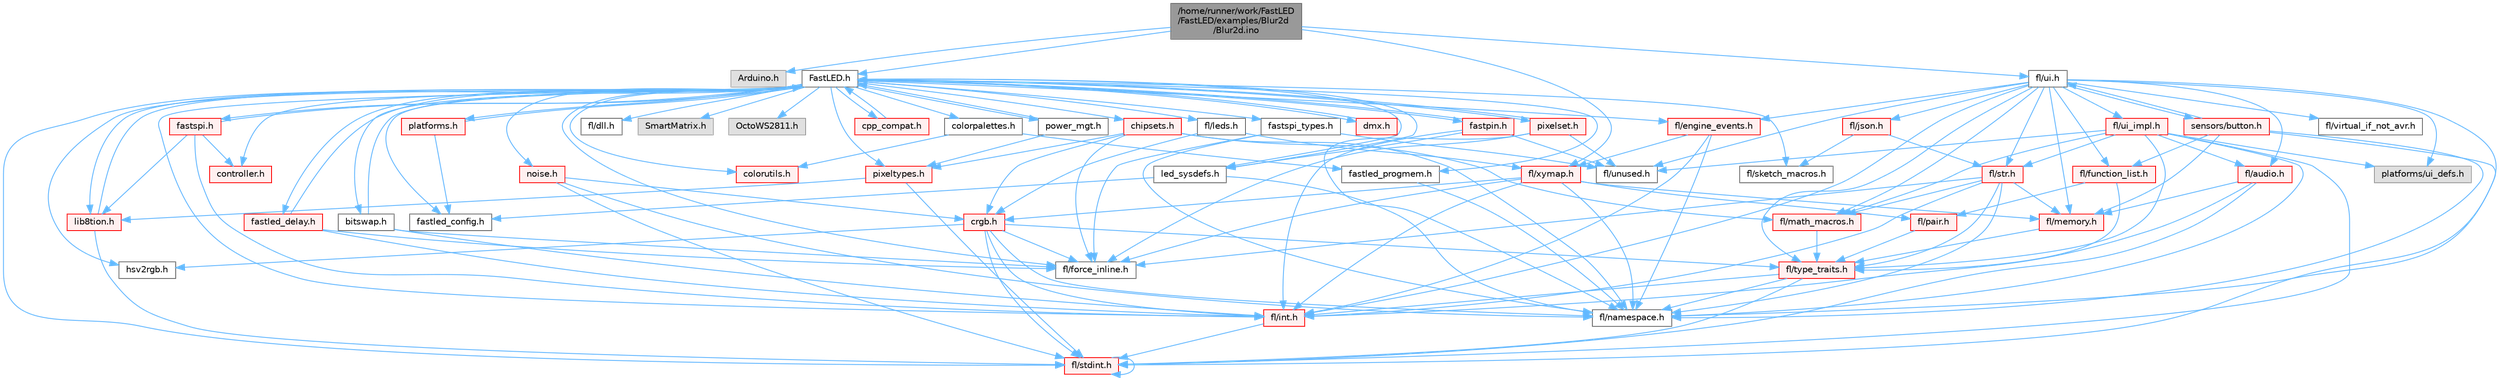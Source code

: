 digraph "/home/runner/work/FastLED/FastLED/examples/Blur2d/Blur2d.ino"
{
 // INTERACTIVE_SVG=YES
 // LATEX_PDF_SIZE
  bgcolor="transparent";
  edge [fontname=Helvetica,fontsize=10,labelfontname=Helvetica,labelfontsize=10];
  node [fontname=Helvetica,fontsize=10,shape=box,height=0.2,width=0.4];
  Node1 [id="Node000001",label="/home/runner/work/FastLED\l/FastLED/examples/Blur2d\l/Blur2d.ino",height=0.2,width=0.4,color="gray40", fillcolor="grey60", style="filled", fontcolor="black",tooltip="Demonstrates 2D blur effects on LED matrix."];
  Node1 -> Node2 [id="edge1_Node000001_Node000002",color="steelblue1",style="solid",tooltip=" "];
  Node2 [id="Node000002",label="Arduino.h",height=0.2,width=0.4,color="grey60", fillcolor="#E0E0E0", style="filled",tooltip=" "];
  Node1 -> Node3 [id="edge2_Node000001_Node000003",color="steelblue1",style="solid",tooltip=" "];
  Node3 [id="Node000003",label="FastLED.h",height=0.2,width=0.4,color="grey40", fillcolor="white", style="filled",URL="$db/d97/_fast_l_e_d_8h.html",tooltip="central include file for FastLED, defines the CFastLED class/object"];
  Node3 -> Node4 [id="edge3_Node000003_Node000004",color="steelblue1",style="solid",tooltip=" "];
  Node4 [id="Node000004",label="fl/stdint.h",height=0.2,width=0.4,color="red", fillcolor="#FFF0F0", style="filled",URL="$df/dd8/stdint_8h.html",tooltip=" "];
  Node4 -> Node4 [id="edge4_Node000004_Node000004",color="steelblue1",style="solid",tooltip=" "];
  Node3 -> Node6 [id="edge5_Node000003_Node000006",color="steelblue1",style="solid",tooltip=" "];
  Node6 [id="Node000006",label="fl/dll.h",height=0.2,width=0.4,color="grey40", fillcolor="white", style="filled",URL="$d3/d4b/dll_8h.html",tooltip="FastLED dynamic library interface - lightweight header for external callers."];
  Node3 -> Node7 [id="edge6_Node000003_Node000007",color="steelblue1",style="solid",tooltip=" "];
  Node7 [id="Node000007",label="SmartMatrix.h",height=0.2,width=0.4,color="grey60", fillcolor="#E0E0E0", style="filled",tooltip=" "];
  Node3 -> Node8 [id="edge7_Node000003_Node000008",color="steelblue1",style="solid",tooltip=" "];
  Node8 [id="Node000008",label="OctoWS2811.h",height=0.2,width=0.4,color="grey60", fillcolor="#E0E0E0", style="filled",tooltip=" "];
  Node3 -> Node9 [id="edge8_Node000003_Node000009",color="steelblue1",style="solid",tooltip=" "];
  Node9 [id="Node000009",label="fl/force_inline.h",height=0.2,width=0.4,color="grey40", fillcolor="white", style="filled",URL="$d4/d64/force__inline_8h.html",tooltip=" "];
  Node3 -> Node10 [id="edge9_Node000003_Node000010",color="steelblue1",style="solid",tooltip=" "];
  Node10 [id="Node000010",label="cpp_compat.h",height=0.2,width=0.4,color="red", fillcolor="#FFF0F0", style="filled",URL="$d9/d13/cpp__compat_8h.html",tooltip="Compatibility functions based on C++ version."];
  Node10 -> Node3 [id="edge10_Node000010_Node000003",color="steelblue1",style="solid",tooltip=" "];
  Node3 -> Node12 [id="edge11_Node000003_Node000012",color="steelblue1",style="solid",tooltip=" "];
  Node12 [id="Node000012",label="fastled_config.h",height=0.2,width=0.4,color="grey40", fillcolor="white", style="filled",URL="$d5/d11/fastled__config_8h.html",tooltip="Contains definitions that can be used to configure FastLED at compile time."];
  Node3 -> Node13 [id="edge12_Node000003_Node000013",color="steelblue1",style="solid",tooltip=" "];
  Node13 [id="Node000013",label="led_sysdefs.h",height=0.2,width=0.4,color="grey40", fillcolor="white", style="filled",URL="$d9/d3e/led__sysdefs_8h.html",tooltip="Determines which platform system definitions to include."];
  Node13 -> Node3 [id="edge13_Node000013_Node000003",color="steelblue1",style="solid",tooltip=" "];
  Node13 -> Node12 [id="edge14_Node000013_Node000012",color="steelblue1",style="solid",tooltip=" "];
  Node13 -> Node14 [id="edge15_Node000013_Node000014",color="steelblue1",style="solid",tooltip=" "];
  Node14 [id="Node000014",label="fl/namespace.h",height=0.2,width=0.4,color="grey40", fillcolor="white", style="filled",URL="$df/d2a/namespace_8h.html",tooltip="Implements the FastLED namespace macros."];
  Node3 -> Node15 [id="edge16_Node000003_Node000015",color="steelblue1",style="solid",tooltip=" "];
  Node15 [id="Node000015",label="fastled_delay.h",height=0.2,width=0.4,color="red", fillcolor="#FFF0F0", style="filled",URL="$d0/da8/fastled__delay_8h.html",tooltip="Utility functions and classes for managing delay cycles."];
  Node15 -> Node3 [id="edge17_Node000015_Node000003",color="steelblue1",style="solid",tooltip=" "];
  Node15 -> Node9 [id="edge18_Node000015_Node000009",color="steelblue1",style="solid",tooltip=" "];
  Node15 -> Node17 [id="edge19_Node000015_Node000017",color="steelblue1",style="solid",tooltip=" "];
  Node17 [id="Node000017",label="fl/int.h",height=0.2,width=0.4,color="red", fillcolor="#FFF0F0", style="filled",URL="$d3/d7e/int_8h.html",tooltip=" "];
  Node17 -> Node4 [id="edge20_Node000017_Node000004",color="steelblue1",style="solid",tooltip=" "];
  Node3 -> Node19 [id="edge21_Node000003_Node000019",color="steelblue1",style="solid",tooltip=" "];
  Node19 [id="Node000019",label="bitswap.h",height=0.2,width=0.4,color="grey40", fillcolor="white", style="filled",URL="$de/ded/bitswap_8h.html",tooltip="Functions for doing a rotation of bits/bytes used by parallel output."];
  Node19 -> Node3 [id="edge22_Node000019_Node000003",color="steelblue1",style="solid",tooltip=" "];
  Node19 -> Node9 [id="edge23_Node000019_Node000009",color="steelblue1",style="solid",tooltip=" "];
  Node19 -> Node17 [id="edge24_Node000019_Node000017",color="steelblue1",style="solid",tooltip=" "];
  Node3 -> Node20 [id="edge25_Node000003_Node000020",color="steelblue1",style="solid",tooltip=" "];
  Node20 [id="Node000020",label="controller.h",height=0.2,width=0.4,color="red", fillcolor="#FFF0F0", style="filled",URL="$d2/dd9/controller_8h.html",tooltip="deprecated: base definitions used by led controllers for writing out led data"];
  Node3 -> Node118 [id="edge26_Node000003_Node000118",color="steelblue1",style="solid",tooltip=" "];
  Node118 [id="Node000118",label="fastpin.h",height=0.2,width=0.4,color="red", fillcolor="#FFF0F0", style="filled",URL="$db/d65/fastpin_8h.html",tooltip="Class base definitions for defining fast pin access."];
  Node118 -> Node3 [id="edge27_Node000118_Node000003",color="steelblue1",style="solid",tooltip=" "];
  Node118 -> Node13 [id="edge28_Node000118_Node000013",color="steelblue1",style="solid",tooltip=" "];
  Node118 -> Node55 [id="edge29_Node000118_Node000055",color="steelblue1",style="solid",tooltip=" "];
  Node55 [id="Node000055",label="fl/unused.h",height=0.2,width=0.4,color="grey40", fillcolor="white", style="filled",URL="$d8/d4b/unused_8h.html",tooltip=" "];
  Node118 -> Node17 [id="edge30_Node000118_Node000017",color="steelblue1",style="solid",tooltip=" "];
  Node3 -> Node119 [id="edge31_Node000003_Node000119",color="steelblue1",style="solid",tooltip=" "];
  Node119 [id="Node000119",label="fastspi_types.h",height=0.2,width=0.4,color="grey40", fillcolor="white", style="filled",URL="$d2/ddb/fastspi__types_8h.html",tooltip="Data types and constants used by SPI interfaces."];
  Node119 -> Node9 [id="edge32_Node000119_Node000009",color="steelblue1",style="solid",tooltip=" "];
  Node119 -> Node14 [id="edge33_Node000119_Node000014",color="steelblue1",style="solid",tooltip=" "];
  Node119 -> Node55 [id="edge34_Node000119_Node000055",color="steelblue1",style="solid",tooltip=" "];
  Node3 -> Node120 [id="edge35_Node000003_Node000120",color="steelblue1",style="solid",tooltip=" "];
  Node120 [id="Node000120",label="dmx.h",height=0.2,width=0.4,color="red", fillcolor="#FFF0F0", style="filled",URL="$d3/de1/dmx_8h.html",tooltip="Defines the DMX512-based LED controllers."];
  Node120 -> Node3 [id="edge36_Node000120_Node000003",color="steelblue1",style="solid",tooltip=" "];
  Node3 -> Node123 [id="edge37_Node000003_Node000123",color="steelblue1",style="solid",tooltip=" "];
  Node123 [id="Node000123",label="platforms.h",height=0.2,width=0.4,color="red", fillcolor="#FFF0F0", style="filled",URL="$da/dc9/platforms_8h.html",tooltip="Determines which platforms headers to include."];
  Node123 -> Node3 [id="edge38_Node000123_Node000003",color="steelblue1",style="solid",tooltip=" "];
  Node123 -> Node12 [id="edge39_Node000123_Node000012",color="steelblue1",style="solid",tooltip=" "];
  Node3 -> Node32 [id="edge40_Node000003_Node000032",color="steelblue1",style="solid",tooltip=" "];
  Node32 [id="Node000032",label="fastled_progmem.h",height=0.2,width=0.4,color="grey40", fillcolor="white", style="filled",URL="$df/dab/fastled__progmem_8h.html",tooltip="Wrapper definitions to allow seamless use of PROGMEM in environments that have it."];
  Node32 -> Node14 [id="edge41_Node000032_Node000014",color="steelblue1",style="solid",tooltip=" "];
  Node3 -> Node23 [id="edge42_Node000003_Node000023",color="steelblue1",style="solid",tooltip=" "];
  Node23 [id="Node000023",label="lib8tion.h",height=0.2,width=0.4,color="red", fillcolor="#FFF0F0", style="filled",URL="$df/da5/lib8tion_8h.html",tooltip="Fast, efficient 8-bit math functions specifically designed for high-performance LED programming."];
  Node23 -> Node3 [id="edge43_Node000023_Node000003",color="steelblue1",style="solid",tooltip=" "];
  Node23 -> Node4 [id="edge44_Node000023_Node000004",color="steelblue1",style="solid",tooltip=" "];
  Node3 -> Node22 [id="edge45_Node000003_Node000022",color="steelblue1",style="solid",tooltip=" "];
  Node22 [id="Node000022",label="pixeltypes.h",height=0.2,width=0.4,color="red", fillcolor="#FFF0F0", style="filled",URL="$d2/dba/pixeltypes_8h.html",tooltip="Includes defintions for RGB and HSV pixels."];
  Node22 -> Node4 [id="edge46_Node000022_Node000004",color="steelblue1",style="solid",tooltip=" "];
  Node22 -> Node23 [id="edge47_Node000022_Node000023",color="steelblue1",style="solid",tooltip=" "];
  Node3 -> Node79 [id="edge48_Node000003_Node000079",color="steelblue1",style="solid",tooltip=" "];
  Node79 [id="Node000079",label="hsv2rgb.h",height=0.2,width=0.4,color="grey40", fillcolor="white", style="filled",URL="$de/d9a/hsv2rgb_8h.html",tooltip="Functions to convert from the HSV colorspace to the RGB colorspace."];
  Node3 -> Node125 [id="edge49_Node000003_Node000125",color="steelblue1",style="solid",tooltip=" "];
  Node125 [id="Node000125",label="colorutils.h",height=0.2,width=0.4,color="red", fillcolor="#FFF0F0", style="filled",URL="$d1/dfb/colorutils_8h.html",tooltip=" "];
  Node3 -> Node130 [id="edge50_Node000003_Node000130",color="steelblue1",style="solid",tooltip=" "];
  Node130 [id="Node000130",label="pixelset.h",height=0.2,width=0.4,color="red", fillcolor="#FFF0F0", style="filled",URL="$d4/d46/pixelset_8h.html",tooltip="Declares classes for managing logical groups of LEDs."];
  Node130 -> Node9 [id="edge51_Node000130_Node000009",color="steelblue1",style="solid",tooltip=" "];
  Node130 -> Node14 [id="edge52_Node000130_Node000014",color="steelblue1",style="solid",tooltip=" "];
  Node130 -> Node55 [id="edge53_Node000130_Node000055",color="steelblue1",style="solid",tooltip=" "];
  Node130 -> Node3 [id="edge54_Node000130_Node000003",color="steelblue1",style="solid",tooltip=" "];
  Node3 -> Node131 [id="edge55_Node000003_Node000131",color="steelblue1",style="solid",tooltip=" "];
  Node131 [id="Node000131",label="colorpalettes.h",height=0.2,width=0.4,color="grey40", fillcolor="white", style="filled",URL="$dc/dcc/colorpalettes_8h.html",tooltip="Declarations for the predefined color palettes supplied by FastLED."];
  Node131 -> Node125 [id="edge56_Node000131_Node000125",color="steelblue1",style="solid",tooltip=" "];
  Node131 -> Node32 [id="edge57_Node000131_Node000032",color="steelblue1",style="solid",tooltip=" "];
  Node3 -> Node132 [id="edge58_Node000003_Node000132",color="steelblue1",style="solid",tooltip=" "];
  Node132 [id="Node000132",label="noise.h",height=0.2,width=0.4,color="red", fillcolor="#FFF0F0", style="filled",URL="$d1/d31/noise_8h.html",tooltip="Functions to generate and fill arrays with noise."];
  Node132 -> Node4 [id="edge59_Node000132_Node000004",color="steelblue1",style="solid",tooltip=" "];
  Node132 -> Node75 [id="edge60_Node000132_Node000075",color="steelblue1",style="solid",tooltip=" "];
  Node75 [id="Node000075",label="crgb.h",height=0.2,width=0.4,color="red", fillcolor="#FFF0F0", style="filled",URL="$db/dd1/crgb_8h.html",tooltip="Defines the red, green, and blue (RGB) pixel struct."];
  Node75 -> Node4 [id="edge61_Node000075_Node000004",color="steelblue1",style="solid",tooltip=" "];
  Node75 -> Node17 [id="edge62_Node000075_Node000017",color="steelblue1",style="solid",tooltip=" "];
  Node75 -> Node14 [id="edge63_Node000075_Node000014",color="steelblue1",style="solid",tooltip=" "];
  Node75 -> Node9 [id="edge64_Node000075_Node000009",color="steelblue1",style="solid",tooltip=" "];
  Node75 -> Node40 [id="edge65_Node000075_Node000040",color="steelblue1",style="solid",tooltip=" "];
  Node40 [id="Node000040",label="fl/type_traits.h",height=0.2,width=0.4,color="red", fillcolor="#FFF0F0", style="filled",URL="$df/d63/type__traits_8h.html",tooltip=" "];
  Node40 -> Node4 [id="edge66_Node000040_Node000004",color="steelblue1",style="solid",tooltip=" "];
  Node40 -> Node14 [id="edge67_Node000040_Node000014",color="steelblue1",style="solid",tooltip=" "];
  Node40 -> Node17 [id="edge68_Node000040_Node000017",color="steelblue1",style="solid",tooltip=" "];
  Node75 -> Node79 [id="edge69_Node000075_Node000079",color="steelblue1",style="solid",tooltip=" "];
  Node132 -> Node14 [id="edge70_Node000132_Node000014",color="steelblue1",style="solid",tooltip=" "];
  Node3 -> Node133 [id="edge71_Node000003_Node000133",color="steelblue1",style="solid",tooltip=" "];
  Node133 [id="Node000133",label="power_mgt.h",height=0.2,width=0.4,color="grey40", fillcolor="white", style="filled",URL="$dc/d5b/power__mgt_8h.html",tooltip="Functions to limit the power used by FastLED."];
  Node133 -> Node3 [id="edge72_Node000133_Node000003",color="steelblue1",style="solid",tooltip=" "];
  Node133 -> Node22 [id="edge73_Node000133_Node000022",color="steelblue1",style="solid",tooltip=" "];
  Node3 -> Node134 [id="edge74_Node000003_Node000134",color="steelblue1",style="solid",tooltip=" "];
  Node134 [id="Node000134",label="fastspi.h",height=0.2,width=0.4,color="red", fillcolor="#FFF0F0", style="filled",URL="$d6/ddc/fastspi_8h.html",tooltip="Serial peripheral interface (SPI) definitions per platform."];
  Node134 -> Node3 [id="edge75_Node000134_Node000003",color="steelblue1",style="solid",tooltip=" "];
  Node134 -> Node20 [id="edge76_Node000134_Node000020",color="steelblue1",style="solid",tooltip=" "];
  Node134 -> Node23 [id="edge77_Node000134_Node000023",color="steelblue1",style="solid",tooltip=" "];
  Node134 -> Node17 [id="edge78_Node000134_Node000017",color="steelblue1",style="solid",tooltip=" "];
  Node3 -> Node136 [id="edge79_Node000003_Node000136",color="steelblue1",style="solid",tooltip=" "];
  Node136 [id="Node000136",label="chipsets.h",height=0.2,width=0.4,color="red", fillcolor="#FFF0F0", style="filled",URL="$db/d66/chipsets_8h.html",tooltip="Contains the bulk of the definitions for the various LED chipsets supported."];
  Node136 -> Node22 [id="edge80_Node000136_Node000022",color="steelblue1",style="solid",tooltip=" "];
  Node136 -> Node9 [id="edge81_Node000136_Node000009",color="steelblue1",style="solid",tooltip=" "];
  Node136 -> Node75 [id="edge82_Node000136_Node000075",color="steelblue1",style="solid",tooltip=" "];
  Node136 -> Node14 [id="edge83_Node000136_Node000014",color="steelblue1",style="solid",tooltip=" "];
  Node136 -> Node39 [id="edge84_Node000136_Node000039",color="steelblue1",style="solid",tooltip=" "];
  Node39 [id="Node000039",label="fl/math_macros.h",height=0.2,width=0.4,color="red", fillcolor="#FFF0F0", style="filled",URL="$d8/db8/math__macros_8h.html",tooltip=" "];
  Node39 -> Node40 [id="edge85_Node000039_Node000040",color="steelblue1",style="solid",tooltip=" "];
  Node3 -> Node94 [id="edge86_Node000003_Node000094",color="steelblue1",style="solid",tooltip=" "];
  Node94 [id="Node000094",label="fl/engine_events.h",height=0.2,width=0.4,color="red", fillcolor="#FFF0F0", style="filled",URL="$db/dc0/engine__events_8h.html",tooltip=" "];
  Node94 -> Node14 [id="edge87_Node000094_Node000014",color="steelblue1",style="solid",tooltip=" "];
  Node94 -> Node115 [id="edge88_Node000094_Node000115",color="steelblue1",style="solid",tooltip=" "];
  Node115 [id="Node000115",label="fl/xymap.h",height=0.2,width=0.4,color="red", fillcolor="#FFF0F0", style="filled",URL="$da/d61/xymap_8h.html",tooltip=" "];
  Node115 -> Node17 [id="edge89_Node000115_Node000017",color="steelblue1",style="solid",tooltip=" "];
  Node115 -> Node14 [id="edge90_Node000115_Node000014",color="steelblue1",style="solid",tooltip=" "];
  Node115 -> Node9 [id="edge91_Node000115_Node000009",color="steelblue1",style="solid",tooltip=" "];
  Node115 -> Node101 [id="edge92_Node000115_Node000101",color="steelblue1",style="solid",tooltip=" "];
  Node101 [id="Node000101",label="fl/pair.h",height=0.2,width=0.4,color="red", fillcolor="#FFF0F0", style="filled",URL="$d3/d41/pair_8h.html",tooltip=" "];
  Node101 -> Node40 [id="edge93_Node000101_Node000040",color="steelblue1",style="solid",tooltip=" "];
  Node115 -> Node75 [id="edge94_Node000115_Node000075",color="steelblue1",style="solid",tooltip=" "];
  Node115 -> Node42 [id="edge95_Node000115_Node000042",color="steelblue1",style="solid",tooltip=" "];
  Node42 [id="Node000042",label="fl/memory.h",height=0.2,width=0.4,color="red", fillcolor="#FFF0F0", style="filled",URL="$dc/d18/memory_8h.html",tooltip=" "];
  Node42 -> Node40 [id="edge96_Node000042_Node000040",color="steelblue1",style="solid",tooltip=" "];
  Node94 -> Node17 [id="edge97_Node000094_Node000017",color="steelblue1",style="solid",tooltip=" "];
  Node3 -> Node138 [id="edge98_Node000003_Node000138",color="steelblue1",style="solid",tooltip=" "];
  Node138 [id="Node000138",label="fl/leds.h",height=0.2,width=0.4,color="grey40", fillcolor="white", style="filled",URL="$da/d78/leds_8h.html",tooltip=" "];
  Node138 -> Node75 [id="edge99_Node000138_Node000075",color="steelblue1",style="solid",tooltip=" "];
  Node138 -> Node115 [id="edge100_Node000138_Node000115",color="steelblue1",style="solid",tooltip=" "];
  Node3 -> Node17 [id="edge101_Node000003_Node000017",color="steelblue1",style="solid",tooltip=" "];
  Node3 -> Node111 [id="edge102_Node000003_Node000111",color="steelblue1",style="solid",tooltip=" "];
  Node111 [id="Node000111",label="fl/sketch_macros.h",height=0.2,width=0.4,color="grey40", fillcolor="white", style="filled",URL="$d1/dbc/sketch__macros_8h.html",tooltip=" "];
  Node1 -> Node139 [id="edge103_Node000001_Node000139",color="steelblue1",style="solid",tooltip=" "];
  Node139 [id="Node000139",label="fl/ui.h",height=0.2,width=0.4,color="grey40", fillcolor="white", style="filled",URL="$d9/d3b/ui_8h.html",tooltip=" "];
  Node139 -> Node14 [id="edge104_Node000139_Node000014",color="steelblue1",style="solid",tooltip=" "];
  Node139 -> Node42 [id="edge105_Node000139_Node000042",color="steelblue1",style="solid",tooltip=" "];
  Node139 -> Node105 [id="edge106_Node000139_Node000105",color="steelblue1",style="solid",tooltip=" "];
  Node105 [id="Node000105",label="fl/json.h",height=0.2,width=0.4,color="red", fillcolor="#FFF0F0", style="filled",URL="$d7/d91/fl_2json_8h.html",tooltip="FastLED's Elegant JSON Library: fl::Json"];
  Node105 -> Node34 [id="edge107_Node000105_Node000034",color="steelblue1",style="solid",tooltip=" "];
  Node34 [id="Node000034",label="fl/str.h",height=0.2,width=0.4,color="red", fillcolor="#FFF0F0", style="filled",URL="$d1/d93/str_8h.html",tooltip=" "];
  Node34 -> Node17 [id="edge108_Node000034_Node000017",color="steelblue1",style="solid",tooltip=" "];
  Node34 -> Node39 [id="edge109_Node000034_Node000039",color="steelblue1",style="solid",tooltip=" "];
  Node34 -> Node14 [id="edge110_Node000034_Node000014",color="steelblue1",style="solid",tooltip=" "];
  Node34 -> Node42 [id="edge111_Node000034_Node000042",color="steelblue1",style="solid",tooltip=" "];
  Node34 -> Node40 [id="edge112_Node000034_Node000040",color="steelblue1",style="solid",tooltip=" "];
  Node34 -> Node9 [id="edge113_Node000034_Node000009",color="steelblue1",style="solid",tooltip=" "];
  Node105 -> Node111 [id="edge114_Node000105_Node000111",color="steelblue1",style="solid",tooltip=" "];
  Node139 -> Node34 [id="edge115_Node000139_Node000034",color="steelblue1",style="solid",tooltip=" "];
  Node139 -> Node17 [id="edge116_Node000139_Node000017",color="steelblue1",style="solid",tooltip=" "];
  Node139 -> Node140 [id="edge117_Node000139_Node000140",color="steelblue1",style="solid",tooltip=" "];
  Node140 [id="Node000140",label="fl/audio.h",height=0.2,width=0.4,color="red", fillcolor="#FFF0F0", style="filled",URL="$da/d09/audio_8h.html",tooltip=" "];
  Node140 -> Node42 [id="edge118_Node000140_Node000042",color="steelblue1",style="solid",tooltip=" "];
  Node140 -> Node17 [id="edge119_Node000140_Node000017",color="steelblue1",style="solid",tooltip=" "];
  Node140 -> Node4 [id="edge120_Node000140_Node000004",color="steelblue1",style="solid",tooltip=" "];
  Node139 -> Node94 [id="edge121_Node000139_Node000094",color="steelblue1",style="solid",tooltip=" "];
  Node139 -> Node142 [id="edge122_Node000139_Node000142",color="steelblue1",style="solid",tooltip=" "];
  Node142 [id="Node000142",label="fl/function_list.h",height=0.2,width=0.4,color="red", fillcolor="#FFF0F0", style="filled",URL="$d0/d64/function__list_8h.html",tooltip=" "];
  Node142 -> Node101 [id="edge123_Node000142_Node000101",color="steelblue1",style="solid",tooltip=" "];
  Node142 -> Node40 [id="edge124_Node000142_Node000040",color="steelblue1",style="solid",tooltip=" "];
  Node139 -> Node39 [id="edge125_Node000139_Node000039",color="steelblue1",style="solid",tooltip=" "];
  Node139 -> Node40 [id="edge126_Node000139_Node000040",color="steelblue1",style="solid",tooltip=" "];
  Node139 -> Node143 [id="edge127_Node000139_Node000143",color="steelblue1",style="solid",tooltip=" "];
  Node143 [id="Node000143",label="fl/ui_impl.h",height=0.2,width=0.4,color="red", fillcolor="#FFF0F0", style="filled",URL="$d6/dc0/ui__impl_8h.html",tooltip=" "];
  Node143 -> Node4 [id="edge128_Node000143_Node000004",color="steelblue1",style="solid",tooltip=" "];
  Node143 -> Node140 [id="edge129_Node000143_Node000140",color="steelblue1",style="solid",tooltip=" "];
  Node143 -> Node39 [id="edge130_Node000143_Node000039",color="steelblue1",style="solid",tooltip=" "];
  Node143 -> Node14 [id="edge131_Node000143_Node000014",color="steelblue1",style="solid",tooltip=" "];
  Node143 -> Node34 [id="edge132_Node000143_Node000034",color="steelblue1",style="solid",tooltip=" "];
  Node143 -> Node40 [id="edge133_Node000143_Node000040",color="steelblue1",style="solid",tooltip=" "];
  Node143 -> Node55 [id="edge134_Node000143_Node000055",color="steelblue1",style="solid",tooltip=" "];
  Node143 -> Node144 [id="edge135_Node000143_Node000144",color="steelblue1",style="solid",tooltip=" "];
  Node144 [id="Node000144",label="platforms/ui_defs.h",height=0.2,width=0.4,color="grey60", fillcolor="#E0E0E0", style="filled",tooltip=" "];
  Node139 -> Node55 [id="edge136_Node000139_Node000055",color="steelblue1",style="solid",tooltip=" "];
  Node139 -> Node144 [id="edge137_Node000139_Node000144",color="steelblue1",style="solid",tooltip=" "];
  Node139 -> Node145 [id="edge138_Node000139_Node000145",color="steelblue1",style="solid",tooltip=" "];
  Node145 [id="Node000145",label="sensors/button.h",height=0.2,width=0.4,color="red", fillcolor="#FFF0F0", style="filled",URL="$d7/d0e/button_8h.html",tooltip=" "];
  Node145 -> Node4 [id="edge139_Node000145_Node000004",color="steelblue1",style="solid",tooltip=" "];
  Node145 -> Node142 [id="edge140_Node000145_Node000142",color="steelblue1",style="solid",tooltip=" "];
  Node145 -> Node14 [id="edge141_Node000145_Node000014",color="steelblue1",style="solid",tooltip=" "];
  Node145 -> Node42 [id="edge142_Node000145_Node000042",color="steelblue1",style="solid",tooltip=" "];
  Node145 -> Node139 [id="edge143_Node000145_Node000139",color="steelblue1",style="solid",tooltip=" "];
  Node139 -> Node117 [id="edge144_Node000139_Node000117",color="steelblue1",style="solid",tooltip=" "];
  Node117 [id="Node000117",label="fl/virtual_if_not_avr.h",height=0.2,width=0.4,color="grey40", fillcolor="white", style="filled",URL="$da/ddb/virtual__if__not__avr_8h.html",tooltip=" "];
  Node1 -> Node115 [id="edge145_Node000001_Node000115",color="steelblue1",style="solid",tooltip=" "];
}
